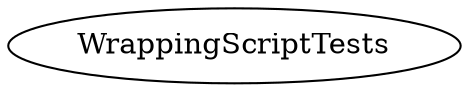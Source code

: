 /* Created by mdot for Matlab */
digraph m2html {

  WrappingScriptTests [URL="WrappingScriptTests.html"];
}
